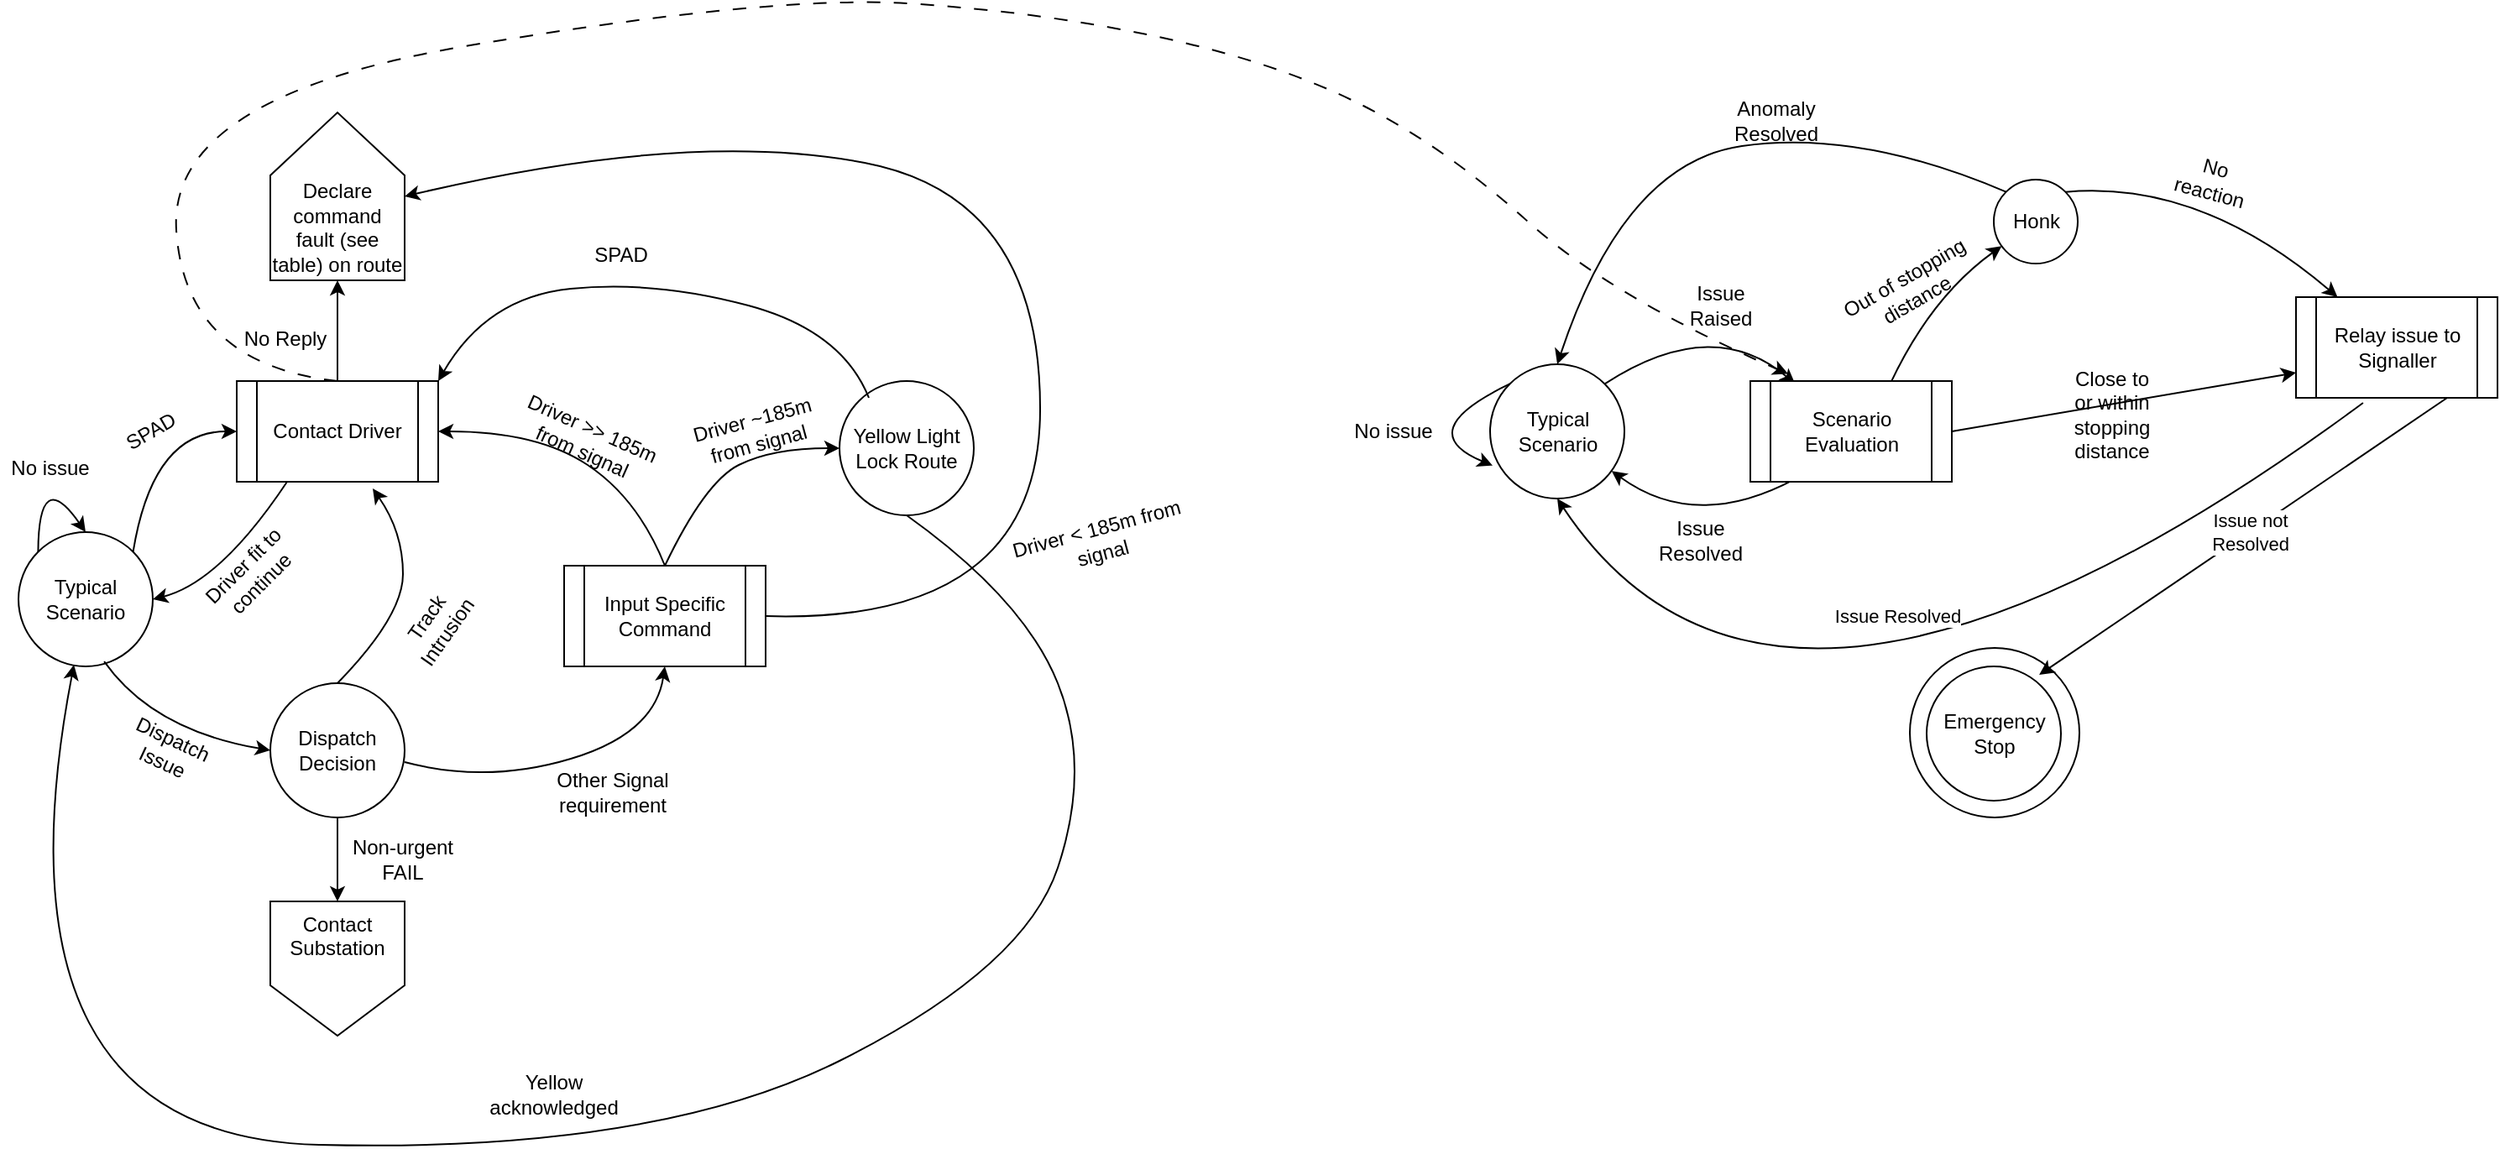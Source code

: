 <mxfile version="24.6.4" type="github">
  <diagram name="Page-1" id="dANJbhJCv3SXg1ANljv2">
    <mxGraphModel dx="2569" dy="993" grid="1" gridSize="10" guides="1" tooltips="1" connect="1" arrows="1" fold="1" page="1" pageScale="1" pageWidth="827" pageHeight="1169" math="0" shadow="0">
      <root>
        <mxCell id="0" />
        <mxCell id="1" parent="0" />
        <mxCell id="OGuhP4DFMnq8pK-vMAb8-1" value="Typical Scenario" style="ellipse;whiteSpace=wrap;html=1;aspect=fixed;" vertex="1" parent="1">
          <mxGeometry x="61" y="780" width="80" height="80" as="geometry" />
        </mxCell>
        <mxCell id="OGuhP4DFMnq8pK-vMAb8-2" value="" style="curved=1;endArrow=classic;html=1;rounded=0;exitX=0;exitY=0;exitDx=0;exitDy=0;entryX=0.5;entryY=0;entryDx=0;entryDy=0;" edge="1" parent="1" source="OGuhP4DFMnq8pK-vMAb8-1" target="OGuhP4DFMnq8pK-vMAb8-1">
          <mxGeometry width="50" height="50" relative="1" as="geometry">
            <mxPoint x="497" y="790" as="sourcePoint" />
            <mxPoint x="547" y="740" as="targetPoint" />
            <Array as="points">
              <mxPoint x="73" y="740" />
            </Array>
          </mxGeometry>
        </mxCell>
        <mxCell id="OGuhP4DFMnq8pK-vMAb8-3" value="No issue" style="text;html=1;strokeColor=none;fillColor=none;align=center;verticalAlign=middle;whiteSpace=wrap;rounded=0;" vertex="1" parent="1">
          <mxGeometry x="50" y="727" width="60" height="30" as="geometry" />
        </mxCell>
        <mxCell id="OGuhP4DFMnq8pK-vMAb8-4" style="edgeStyle=orthogonalEdgeStyle;rounded=0;orthogonalLoop=1;jettySize=auto;html=1;entryX=0.5;entryY=0;entryDx=0;entryDy=0;" edge="1" parent="1" source="OGuhP4DFMnq8pK-vMAb8-5" target="OGuhP4DFMnq8pK-vMAb8-10">
          <mxGeometry relative="1" as="geometry" />
        </mxCell>
        <mxCell id="OGuhP4DFMnq8pK-vMAb8-5" value="Contact Driver" style="shape=process;whiteSpace=wrap;html=1;backgroundOutline=1;" vertex="1" parent="1">
          <mxGeometry x="191" y="690" width="120" height="60" as="geometry" />
        </mxCell>
        <mxCell id="OGuhP4DFMnq8pK-vMAb8-6" value="" style="curved=1;endArrow=classic;html=1;rounded=0;exitX=1;exitY=0;exitDx=0;exitDy=0;entryX=0;entryY=0.5;entryDx=0;entryDy=0;" edge="1" parent="1" source="OGuhP4DFMnq8pK-vMAb8-1" target="OGuhP4DFMnq8pK-vMAb8-5">
          <mxGeometry width="50" height="50" relative="1" as="geometry">
            <mxPoint x="83" y="802" as="sourcePoint" />
            <mxPoint x="111" y="790" as="targetPoint" />
            <Array as="points">
              <mxPoint x="141" y="720" />
            </Array>
          </mxGeometry>
        </mxCell>
        <mxCell id="OGuhP4DFMnq8pK-vMAb8-7" value="SPAD" style="text;html=1;align=center;verticalAlign=middle;whiteSpace=wrap;rounded=0;rotation=-30;" vertex="1" parent="1">
          <mxGeometry x="110" y="705" width="60" height="30" as="geometry" />
        </mxCell>
        <mxCell id="OGuhP4DFMnq8pK-vMAb8-8" value="" style="curved=1;endArrow=classic;html=1;rounded=0;exitX=0.25;exitY=1;exitDx=0;exitDy=0;entryX=1;entryY=0.5;entryDx=0;entryDy=0;" edge="1" parent="1" source="OGuhP4DFMnq8pK-vMAb8-5" target="OGuhP4DFMnq8pK-vMAb8-1">
          <mxGeometry width="50" height="50" relative="1" as="geometry">
            <mxPoint x="93" y="812" as="sourcePoint" />
            <mxPoint x="121" y="800" as="targetPoint" />
            <Array as="points">
              <mxPoint x="181" y="810" />
            </Array>
          </mxGeometry>
        </mxCell>
        <mxCell id="OGuhP4DFMnq8pK-vMAb8-9" value="Driver fit to continue" style="text;html=1;align=center;verticalAlign=middle;whiteSpace=wrap;rounded=0;rotation=-45;" vertex="1" parent="1">
          <mxGeometry x="170" y="790" width="60" height="30" as="geometry" />
        </mxCell>
        <mxCell id="OGuhP4DFMnq8pK-vMAb8-10" value="Declare command fault (see table) on route" style="shape=offPageConnector;whiteSpace=wrap;html=1;direction=west;verticalAlign=bottom;" vertex="1" parent="1">
          <mxGeometry x="211" y="530" width="80" height="100" as="geometry" />
        </mxCell>
        <mxCell id="OGuhP4DFMnq8pK-vMAb8-11" style="edgeStyle=orthogonalEdgeStyle;rounded=0;orthogonalLoop=1;jettySize=auto;html=1;" edge="1" parent="1" source="OGuhP4DFMnq8pK-vMAb8-12" target="OGuhP4DFMnq8pK-vMAb8-17">
          <mxGeometry relative="1" as="geometry" />
        </mxCell>
        <mxCell id="OGuhP4DFMnq8pK-vMAb8-12" value="Dispatch Decision" style="ellipse;whiteSpace=wrap;html=1;aspect=fixed;" vertex="1" parent="1">
          <mxGeometry x="211" y="870" width="80" height="80" as="geometry" />
        </mxCell>
        <mxCell id="OGuhP4DFMnq8pK-vMAb8-13" value="" style="curved=1;endArrow=classic;html=1;rounded=0;exitX=0.638;exitY=0.963;exitDx=0;exitDy=0;entryX=0;entryY=0.5;entryDx=0;entryDy=0;exitPerimeter=0;" edge="1" parent="1" source="OGuhP4DFMnq8pK-vMAb8-1" target="OGuhP4DFMnq8pK-vMAb8-12">
          <mxGeometry width="50" height="50" relative="1" as="geometry">
            <mxPoint x="141" y="950" as="sourcePoint" />
            <mxPoint x="169" y="938" as="targetPoint" />
            <Array as="points">
              <mxPoint x="141" y="898" />
            </Array>
          </mxGeometry>
        </mxCell>
        <mxCell id="OGuhP4DFMnq8pK-vMAb8-14" value="Dispatch Issue" style="text;html=1;align=center;verticalAlign=middle;whiteSpace=wrap;rounded=0;rotation=25;" vertex="1" parent="1">
          <mxGeometry x="120" y="895" width="60" height="30" as="geometry" />
        </mxCell>
        <mxCell id="OGuhP4DFMnq8pK-vMAb8-15" value="" style="curved=1;endArrow=classic;html=1;rounded=0;exitX=0.5;exitY=0;exitDx=0;exitDy=0;entryX=0.675;entryY=1.067;entryDx=0;entryDy=0;entryPerimeter=0;" edge="1" parent="1" source="OGuhP4DFMnq8pK-vMAb8-12" target="OGuhP4DFMnq8pK-vMAb8-5">
          <mxGeometry width="50" height="50" relative="1" as="geometry">
            <mxPoint x="480" y="820" as="sourcePoint" />
            <mxPoint x="530" y="770" as="targetPoint" />
            <Array as="points">
              <mxPoint x="290" y="830" />
              <mxPoint x="290" y="780" />
            </Array>
          </mxGeometry>
        </mxCell>
        <mxCell id="OGuhP4DFMnq8pK-vMAb8-16" value="Track Intrusion" style="text;html=1;align=center;verticalAlign=middle;whiteSpace=wrap;rounded=0;rotation=-55;" vertex="1" parent="1">
          <mxGeometry x="280" y="820" width="60" height="30" as="geometry" />
        </mxCell>
        <mxCell id="OGuhP4DFMnq8pK-vMAb8-17" value="Contact Substation" style="shape=offPageConnector;whiteSpace=wrap;html=1;verticalAlign=top;" vertex="1" parent="1">
          <mxGeometry x="211" y="1000" width="80" height="80" as="geometry" />
        </mxCell>
        <mxCell id="OGuhP4DFMnq8pK-vMAb8-18" value="Non-urgent FAIL" style="text;html=1;align=center;verticalAlign=middle;whiteSpace=wrap;rounded=0;" vertex="1" parent="1">
          <mxGeometry x="250" y="960" width="80" height="30" as="geometry" />
        </mxCell>
        <mxCell id="OGuhP4DFMnq8pK-vMAb8-19" value="Input Specific Command" style="shape=process;whiteSpace=wrap;html=1;backgroundOutline=1;" vertex="1" parent="1">
          <mxGeometry x="386" y="800" width="120" height="60" as="geometry" />
        </mxCell>
        <mxCell id="OGuhP4DFMnq8pK-vMAb8-20" value="" style="curved=1;endArrow=classic;html=1;rounded=0;exitX=1;exitY=0.588;exitDx=0;exitDy=0;exitPerimeter=0;entryX=0.5;entryY=1;entryDx=0;entryDy=0;" edge="1" parent="1" source="OGuhP4DFMnq8pK-vMAb8-12" target="OGuhP4DFMnq8pK-vMAb8-19">
          <mxGeometry width="50" height="50" relative="1" as="geometry">
            <mxPoint x="440" y="700" as="sourcePoint" />
            <mxPoint x="490" y="650" as="targetPoint" />
            <Array as="points">
              <mxPoint x="340" y="930" />
              <mxPoint x="440" y="900" />
            </Array>
          </mxGeometry>
        </mxCell>
        <mxCell id="OGuhP4DFMnq8pK-vMAb8-21" value="Other Signal requirement" style="text;html=1;align=center;verticalAlign=middle;whiteSpace=wrap;rounded=0;" vertex="1" parent="1">
          <mxGeometry x="370" y="920" width="90" height="30" as="geometry" />
        </mxCell>
        <mxCell id="OGuhP4DFMnq8pK-vMAb8-22" value="No Reply" style="text;html=1;align=center;verticalAlign=middle;whiteSpace=wrap;rounded=0;" vertex="1" parent="1">
          <mxGeometry x="190" y="650" width="60" height="30" as="geometry" />
        </mxCell>
        <mxCell id="OGuhP4DFMnq8pK-vMAb8-23" value="" style="curved=1;endArrow=classic;html=1;rounded=0;exitX=0.5;exitY=0;exitDx=0;exitDy=0;entryX=1;entryY=0.5;entryDx=0;entryDy=0;" edge="1" parent="1" source="OGuhP4DFMnq8pK-vMAb8-19" target="OGuhP4DFMnq8pK-vMAb8-5">
          <mxGeometry width="50" height="50" relative="1" as="geometry">
            <mxPoint x="440" y="700" as="sourcePoint" />
            <mxPoint x="490" y="650" as="targetPoint" />
            <Array as="points">
              <mxPoint x="430" y="760" />
              <mxPoint x="370" y="720" />
            </Array>
          </mxGeometry>
        </mxCell>
        <mxCell id="OGuhP4DFMnq8pK-vMAb8-24" value="Driver &amp;gt;&amp;gt; 185m from signal" style="text;html=1;align=center;verticalAlign=middle;whiteSpace=wrap;rounded=0;rotation=24;" vertex="1" parent="1">
          <mxGeometry x="350" y="710" width="100" height="30" as="geometry" />
        </mxCell>
        <mxCell id="OGuhP4DFMnq8pK-vMAb8-25" value="" style="curved=1;endArrow=classic;html=1;rounded=0;exitX=0.5;exitY=0;exitDx=0;exitDy=0;" edge="1" parent="1" source="OGuhP4DFMnq8pK-vMAb8-19">
          <mxGeometry width="50" height="50" relative="1" as="geometry">
            <mxPoint x="545" y="765" as="sourcePoint" />
            <mxPoint x="550" y="730" as="targetPoint" />
            <Array as="points">
              <mxPoint x="470" y="750" />
              <mxPoint x="510" y="730" />
            </Array>
          </mxGeometry>
        </mxCell>
        <mxCell id="OGuhP4DFMnq8pK-vMAb8-26" value="Driver ~185m from signal" style="text;html=1;align=center;verticalAlign=middle;whiteSpace=wrap;rounded=0;rotation=-15;" vertex="1" parent="1">
          <mxGeometry x="450" y="705" width="100" height="30" as="geometry" />
        </mxCell>
        <mxCell id="OGuhP4DFMnq8pK-vMAb8-27" value="&lt;div&gt;Yellow Light&lt;/div&gt;&lt;div&gt;Lock Route&lt;br&gt;&lt;/div&gt;" style="ellipse;whiteSpace=wrap;html=1;aspect=fixed;" vertex="1" parent="1">
          <mxGeometry x="550" y="690" width="80" height="80" as="geometry" />
        </mxCell>
        <mxCell id="OGuhP4DFMnq8pK-vMAb8-28" value="" style="curved=1;endArrow=classic;html=1;rounded=0;exitX=0.5;exitY=0;exitDx=0;exitDy=0;entryX=1;entryY=0;entryDx=0;entryDy=0;" edge="1" parent="1" target="OGuhP4DFMnq8pK-vMAb8-5">
          <mxGeometry width="50" height="50" relative="1" as="geometry">
            <mxPoint x="567.5" y="700" as="sourcePoint" />
            <mxPoint x="432.5" y="620" as="targetPoint" />
            <Array as="points">
              <mxPoint x="551.5" y="660" />
              <mxPoint x="440" y="630" />
              <mxPoint x="340" y="640" />
            </Array>
          </mxGeometry>
        </mxCell>
        <mxCell id="OGuhP4DFMnq8pK-vMAb8-29" value="SPAD" style="text;html=1;align=center;verticalAlign=middle;whiteSpace=wrap;rounded=0;" vertex="1" parent="1">
          <mxGeometry x="390" y="600" width="60" height="30" as="geometry" />
        </mxCell>
        <mxCell id="OGuhP4DFMnq8pK-vMAb8-30" value="" style="curved=1;endArrow=classic;html=1;rounded=0;exitX=1;exitY=0.5;exitDx=0;exitDy=0;entryX=0;entryY=0.5;entryDx=0;entryDy=0;" edge="1" parent="1" source="OGuhP4DFMnq8pK-vMAb8-19" target="OGuhP4DFMnq8pK-vMAb8-10">
          <mxGeometry width="50" height="50" relative="1" as="geometry">
            <mxPoint x="685" y="875" as="sourcePoint" />
            <mxPoint x="570" y="590" as="targetPoint" />
            <Array as="points">
              <mxPoint x="669" y="835" />
              <mxPoint x="670" y="580" />
              <mxPoint x="460" y="540" />
            </Array>
          </mxGeometry>
        </mxCell>
        <mxCell id="OGuhP4DFMnq8pK-vMAb8-31" value="Driver &amp;lt; 185m from signal" style="text;html=1;align=center;verticalAlign=middle;whiteSpace=wrap;rounded=0;rotation=-15;" vertex="1" parent="1">
          <mxGeometry x="640" y="770" width="130" height="30" as="geometry" />
        </mxCell>
        <mxCell id="OGuhP4DFMnq8pK-vMAb8-32" value="" style="curved=1;endArrow=classic;html=1;rounded=0;exitX=0.5;exitY=1;exitDx=0;exitDy=0;entryX=0.413;entryY=0.988;entryDx=0;entryDy=0;entryPerimeter=0;" edge="1" parent="1" source="OGuhP4DFMnq8pK-vMAb8-27" target="OGuhP4DFMnq8pK-vMAb8-1">
          <mxGeometry width="50" height="50" relative="1" as="geometry">
            <mxPoint x="695" y="970" as="sourcePoint" />
            <mxPoint x="60" y="1090" as="targetPoint" />
            <Array as="points">
              <mxPoint x="660" y="820" />
              <mxPoint x="700" y="920" />
              <mxPoint x="660" y="1040" />
              <mxPoint x="440" y="1150" />
              <mxPoint x="40" y="1140" />
            </Array>
          </mxGeometry>
        </mxCell>
        <mxCell id="OGuhP4DFMnq8pK-vMAb8-33" value="Yellow acknowledged" style="text;html=1;align=center;verticalAlign=middle;whiteSpace=wrap;rounded=0;" vertex="1" parent="1">
          <mxGeometry x="350" y="1100" width="60" height="30" as="geometry" />
        </mxCell>
        <mxCell id="OGuhP4DFMnq8pK-vMAb8-34" value="" style="ellipse;whiteSpace=wrap;html=1;aspect=fixed;" vertex="1" parent="1">
          <mxGeometry x="1187.5" y="849" width="101" height="101" as="geometry" />
        </mxCell>
        <mxCell id="OGuhP4DFMnq8pK-vMAb8-35" value="Typical Scenario" style="ellipse;whiteSpace=wrap;html=1;aspect=fixed;" vertex="1" parent="1">
          <mxGeometry x="937.5" y="680" width="80" height="80" as="geometry" />
        </mxCell>
        <mxCell id="OGuhP4DFMnq8pK-vMAb8-36" value="No issue" style="text;html=1;strokeColor=none;fillColor=none;align=center;verticalAlign=middle;whiteSpace=wrap;rounded=0;" vertex="1" parent="1">
          <mxGeometry x="850" y="705" width="60" height="30" as="geometry" />
        </mxCell>
        <mxCell id="OGuhP4DFMnq8pK-vMAb8-38" value="" style="curved=1;endArrow=classic;html=1;rounded=0;exitX=1;exitY=0;exitDx=0;exitDy=0;entryX=0;entryY=0;entryDx=0;entryDy=0;" edge="1" parent="1" source="OGuhP4DFMnq8pK-vMAb8-35">
          <mxGeometry width="50" height="50" relative="1" as="geometry">
            <mxPoint x="837.5" y="730" as="sourcePoint" />
            <mxPoint x="1119.216" y="691.716" as="targetPoint" />
            <Array as="points">
              <mxPoint x="1070" y="650" />
            </Array>
          </mxGeometry>
        </mxCell>
        <mxCell id="OGuhP4DFMnq8pK-vMAb8-39" value="Issue Raised" style="text;html=1;strokeColor=none;fillColor=none;align=center;verticalAlign=middle;whiteSpace=wrap;rounded=0;" vertex="1" parent="1">
          <mxGeometry x="1045" y="630" width="60" height="30" as="geometry" />
        </mxCell>
        <mxCell id="OGuhP4DFMnq8pK-vMAb8-40" value="" style="curved=1;endArrow=classic;html=1;rounded=0;exitX=0;exitY=1;exitDx=0;exitDy=0;" edge="1" parent="1" target="OGuhP4DFMnq8pK-vMAb8-35">
          <mxGeometry width="50" height="50" relative="1" as="geometry">
            <mxPoint x="1119.216" y="748.284" as="sourcePoint" />
            <mxPoint x="1027.5" y="810" as="targetPoint" />
            <Array as="points">
              <mxPoint x="1060" y="780" />
            </Array>
          </mxGeometry>
        </mxCell>
        <mxCell id="OGuhP4DFMnq8pK-vMAb8-41" value="Issue Resolved" style="text;html=1;strokeColor=none;fillColor=none;align=center;verticalAlign=middle;whiteSpace=wrap;rounded=0;" vertex="1" parent="1">
          <mxGeometry x="1032.5" y="770" width="60" height="30" as="geometry" />
        </mxCell>
        <mxCell id="OGuhP4DFMnq8pK-vMAb8-42" value="Honk" style="ellipse;whiteSpace=wrap;html=1;aspect=fixed;" vertex="1" parent="1">
          <mxGeometry x="1237.5" y="570" width="50" height="50" as="geometry" />
        </mxCell>
        <mxCell id="OGuhP4DFMnq8pK-vMAb8-43" value="Emergency Stop" style="ellipse;whiteSpace=wrap;html=1;aspect=fixed;" vertex="1" parent="1">
          <mxGeometry x="1197.5" y="860" width="80" height="80" as="geometry" />
        </mxCell>
        <mxCell id="OGuhP4DFMnq8pK-vMAb8-44" value="" style="curved=1;endArrow=classic;html=1;rounded=0;exitX=1;exitY=0;exitDx=0;exitDy=0;" edge="1" parent="1" target="OGuhP4DFMnq8pK-vMAb8-42">
          <mxGeometry width="50" height="50" relative="1" as="geometry">
            <mxPoint x="1175.784" y="691.716" as="sourcePoint" />
            <mxPoint x="887.5" y="760" as="targetPoint" />
            <Array as="points">
              <mxPoint x="1200" y="640" />
            </Array>
          </mxGeometry>
        </mxCell>
        <mxCell id="OGuhP4DFMnq8pK-vMAb8-45" value="Out of stopping distance" style="text;html=1;strokeColor=none;fillColor=none;align=center;verticalAlign=middle;whiteSpace=wrap;rounded=0;rotation=-30;" vertex="1" parent="1">
          <mxGeometry x="1137.5" y="620" width="100" height="30" as="geometry" />
        </mxCell>
        <mxCell id="OGuhP4DFMnq8pK-vMAb8-46" value="" style="curved=1;endArrow=classic;html=1;rounded=0;exitX=0;exitY=0;exitDx=0;exitDy=0;entryX=0.5;entryY=0;entryDx=0;entryDy=0;" edge="1" parent="1" source="OGuhP4DFMnq8pK-vMAb8-42" target="OGuhP4DFMnq8pK-vMAb8-35">
          <mxGeometry width="50" height="50" relative="1" as="geometry">
            <mxPoint x="1107.5" y="540" as="sourcePoint" />
            <mxPoint x="1157.5" y="490" as="targetPoint" />
            <Array as="points">
              <mxPoint x="1157.5" y="540" />
              <mxPoint x="1017.5" y="560" />
            </Array>
          </mxGeometry>
        </mxCell>
        <mxCell id="OGuhP4DFMnq8pK-vMAb8-47" value="Anomaly Resolved" style="text;html=1;strokeColor=none;fillColor=none;align=center;verticalAlign=middle;whiteSpace=wrap;rounded=0;" vertex="1" parent="1">
          <mxGeometry x="1077.5" y="520" width="60" height="30" as="geometry" />
        </mxCell>
        <mxCell id="OGuhP4DFMnq8pK-vMAb8-48" value="Relay issue to Signaller" style="shape=process;whiteSpace=wrap;html=1;backgroundOutline=1;" vertex="1" parent="1">
          <mxGeometry x="1417.5" y="640" width="120" height="60" as="geometry" />
        </mxCell>
        <mxCell id="OGuhP4DFMnq8pK-vMAb8-49" value="" style="curved=1;endArrow=classic;html=1;rounded=0;exitX=1;exitY=0;exitDx=0;exitDy=0;" edge="1" parent="1" source="OGuhP4DFMnq8pK-vMAb8-42" target="OGuhP4DFMnq8pK-vMAb8-48">
          <mxGeometry width="50" height="50" relative="1" as="geometry">
            <mxPoint x="1387.5" y="490" as="sourcePoint" />
            <mxPoint x="1437.5" y="440" as="targetPoint" />
            <Array as="points">
              <mxPoint x="1360" y="570" />
            </Array>
          </mxGeometry>
        </mxCell>
        <mxCell id="OGuhP4DFMnq8pK-vMAb8-50" value="No reaction" style="text;html=1;strokeColor=none;fillColor=none;align=center;verticalAlign=middle;whiteSpace=wrap;rounded=0;rotation=15;" vertex="1" parent="1">
          <mxGeometry x="1337.5" y="555" width="60" height="30" as="geometry" />
        </mxCell>
        <mxCell id="OGuhP4DFMnq8pK-vMAb8-51" value="" style="endArrow=classic;html=1;rounded=0;exitX=1;exitY=0.5;exitDx=0;exitDy=0;entryX=0;entryY=0.75;entryDx=0;entryDy=0;" edge="1" parent="1" source="OGuhP4DFMnq8pK-vMAb8-58" target="OGuhP4DFMnq8pK-vMAb8-48">
          <mxGeometry width="50" height="50" relative="1" as="geometry">
            <mxPoint x="1187.5" y="720" as="sourcePoint" />
            <mxPoint x="1207.5" y="680" as="targetPoint" />
          </mxGeometry>
        </mxCell>
        <mxCell id="OGuhP4DFMnq8pK-vMAb8-52" value="Close to or within stopping distance" style="text;html=1;strokeColor=none;fillColor=none;align=center;verticalAlign=middle;whiteSpace=wrap;rounded=0;" vertex="1" parent="1">
          <mxGeometry x="1277.5" y="670" width="60" height="80" as="geometry" />
        </mxCell>
        <mxCell id="OGuhP4DFMnq8pK-vMAb8-53" value="&lt;div&gt;Issue not&lt;/div&gt;&lt;div&gt;Resolved&lt;br&gt;&lt;/div&gt;" style="endArrow=classic;html=1;rounded=0;entryX=0.838;entryY=0.063;entryDx=0;entryDy=0;entryPerimeter=0;exitX=0.75;exitY=1;exitDx=0;exitDy=0;" edge="1" parent="1" source="OGuhP4DFMnq8pK-vMAb8-48" target="OGuhP4DFMnq8pK-vMAb8-43">
          <mxGeometry x="-0.032" width="50" height="50" relative="1" as="geometry">
            <mxPoint x="1417.5" y="720" as="sourcePoint" />
            <mxPoint x="1207.5" y="790" as="targetPoint" />
            <Array as="points" />
            <mxPoint as="offset" />
          </mxGeometry>
        </mxCell>
        <mxCell id="OGuhP4DFMnq8pK-vMAb8-54" value="Issue Resolved" style="curved=1;endArrow=classic;html=1;rounded=0;exitX=0.333;exitY=1.05;exitDx=0;exitDy=0;exitPerimeter=0;entryX=0.5;entryY=1;entryDx=0;entryDy=0;" edge="1" parent="1" source="OGuhP4DFMnq8pK-vMAb8-48" target="OGuhP4DFMnq8pK-vMAb8-35">
          <mxGeometry x="-0.111" y="-63" width="50" height="50" relative="1" as="geometry">
            <mxPoint x="1477.5" y="930" as="sourcePoint" />
            <mxPoint x="1527.5" y="880" as="targetPoint" />
            <Array as="points">
              <mxPoint x="1110" y="960" />
            </Array>
            <mxPoint as="offset" />
          </mxGeometry>
        </mxCell>
        <mxCell id="OGuhP4DFMnq8pK-vMAb8-55" value="" style="curved=1;endArrow=classic;html=1;rounded=0;exitX=0;exitY=0;exitDx=0;exitDy=0;entryX=0.019;entryY=0.754;entryDx=0;entryDy=0;entryPerimeter=0;" edge="1" parent="1" source="OGuhP4DFMnq8pK-vMAb8-35" target="OGuhP4DFMnq8pK-vMAb8-35">
          <mxGeometry width="50" height="50" relative="1" as="geometry">
            <mxPoint x="1370" y="760" as="sourcePoint" />
            <mxPoint x="1420" y="710" as="targetPoint" />
            <Array as="points">
              <mxPoint x="890" y="720" />
            </Array>
          </mxGeometry>
        </mxCell>
        <mxCell id="OGuhP4DFMnq8pK-vMAb8-57" value="" style="curved=1;endArrow=classic;html=1;rounded=0;exitX=0.5;exitY=0;exitDx=0;exitDy=0;entryX=0.187;entryY=-0.072;entryDx=0;entryDy=0;dashed=1;dashPattern=8 8;entryPerimeter=0;" edge="1" parent="1" source="OGuhP4DFMnq8pK-vMAb8-5" target="OGuhP4DFMnq8pK-vMAb8-58">
          <mxGeometry width="50" height="50" relative="1" as="geometry">
            <mxPoint x="506" y="430" as="sourcePoint" />
            <mxPoint x="1109.216" y="301.716" as="targetPoint" />
            <Array as="points">
              <mxPoint x="160" y="680" />
              <mxPoint x="150" y="520" />
              <mxPoint x="510" y="460" />
              <mxPoint x="670" y="470" />
              <mxPoint x="810" y="500" />
              <mxPoint x="910" y="550" />
              <mxPoint x="1010" y="640" />
            </Array>
          </mxGeometry>
        </mxCell>
        <mxCell id="OGuhP4DFMnq8pK-vMAb8-59" value="" style="endArrow=classic;html=1;rounded=0;exitX=1;exitY=0.5;exitDx=0;exitDy=0;entryX=0;entryY=0.75;entryDx=0;entryDy=0;" edge="1" parent="1" target="OGuhP4DFMnq8pK-vMAb8-58">
          <mxGeometry width="50" height="50" relative="1" as="geometry">
            <mxPoint x="1187.5" y="720" as="sourcePoint" />
            <mxPoint x="1418" y="685" as="targetPoint" />
          </mxGeometry>
        </mxCell>
        <mxCell id="OGuhP4DFMnq8pK-vMAb8-58" value="Scenario Evaluation" style="shape=process;whiteSpace=wrap;html=1;backgroundOutline=1;" vertex="1" parent="1">
          <mxGeometry x="1092.5" y="690" width="120" height="60" as="geometry" />
        </mxCell>
      </root>
    </mxGraphModel>
  </diagram>
</mxfile>
